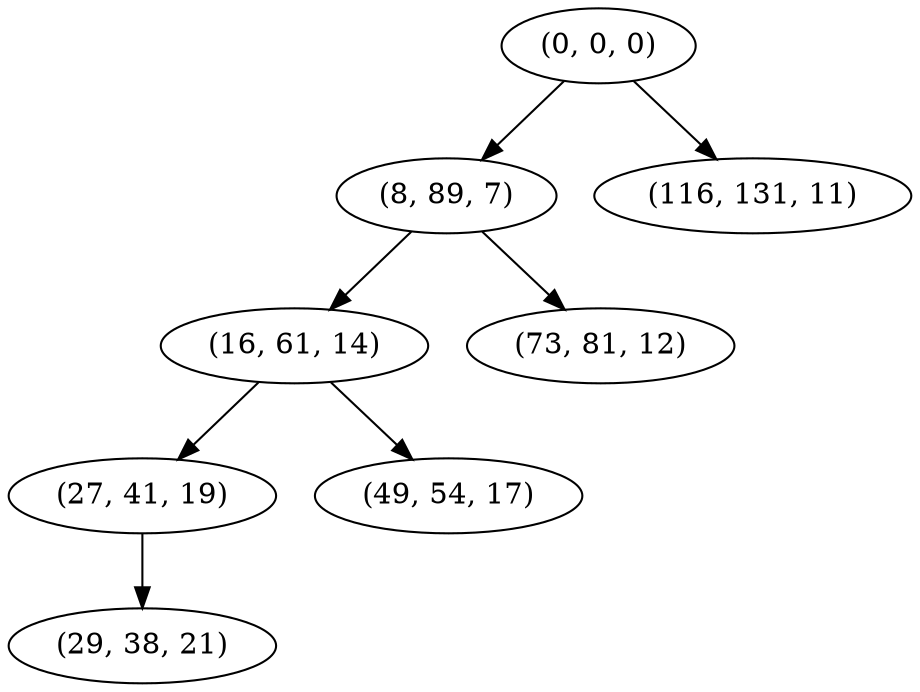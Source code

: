 digraph tree {
    "(0, 0, 0)";
    "(8, 89, 7)";
    "(16, 61, 14)";
    "(27, 41, 19)";
    "(29, 38, 21)";
    "(49, 54, 17)";
    "(73, 81, 12)";
    "(116, 131, 11)";
    "(0, 0, 0)" -> "(8, 89, 7)";
    "(0, 0, 0)" -> "(116, 131, 11)";
    "(8, 89, 7)" -> "(16, 61, 14)";
    "(8, 89, 7)" -> "(73, 81, 12)";
    "(16, 61, 14)" -> "(27, 41, 19)";
    "(16, 61, 14)" -> "(49, 54, 17)";
    "(27, 41, 19)" -> "(29, 38, 21)";
}
